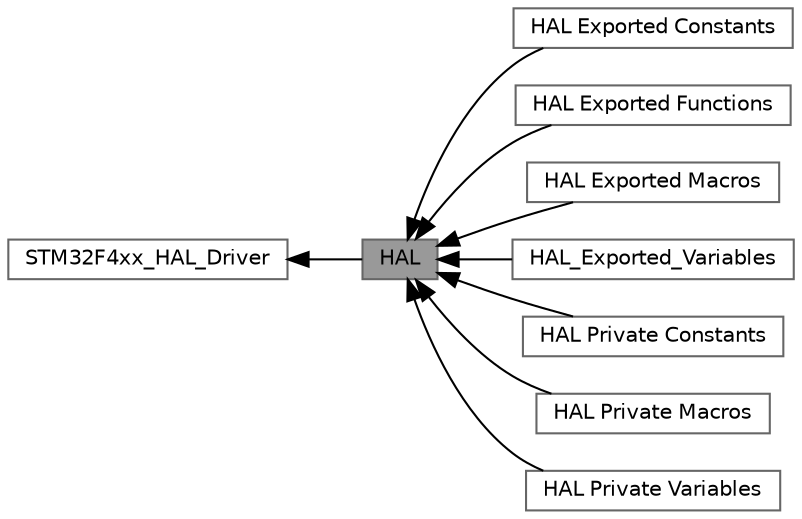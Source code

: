 digraph "HAL"
{
 // LATEX_PDF_SIZE
  bgcolor="transparent";
  edge [fontname=Helvetica,fontsize=10,labelfontname=Helvetica,labelfontsize=10];
  node [fontname=Helvetica,fontsize=10,shape=box,height=0.2,width=0.4];
  rankdir=LR;
  Node1 [id="Node000001",label="HAL",height=0.2,width=0.4,color="gray40", fillcolor="grey60", style="filled", fontcolor="black",tooltip="HAL module driver."];
  Node3 [id="Node000003",label="HAL Exported Constants",height=0.2,width=0.4,color="grey40", fillcolor="white", style="filled",URL="$group__HAL__Exported__Constants.html",tooltip=" "];
  Node8 [id="Node000008",label="HAL Exported Functions",height=0.2,width=0.4,color="grey40", fillcolor="white", style="filled",URL="$group__HAL__Exported__Functions.html",tooltip=" "];
  Node4 [id="Node000004",label="HAL Exported Macros",height=0.2,width=0.4,color="grey40", fillcolor="white", style="filled",URL="$group__HAL__Exported__Macros.html",tooltip=" "];
  Node9 [id="Node000009",label="HAL_Exported_Variables",height=0.2,width=0.4,color="grey40", fillcolor="white", style="filled",URL="$group__HAL__Exported__Variables.html",tooltip=" "];
  Node7 [id="Node000007",label="HAL Private Constants",height=0.2,width=0.4,color="grey40", fillcolor="white", style="filled",URL="$group__HAL__Private__Constants.html",tooltip=" "];
  Node5 [id="Node000005",label="HAL Private Macros",height=0.2,width=0.4,color="grey40", fillcolor="white", style="filled",URL="$group__HAL__Private__Macros.html",tooltip=" "];
  Node6 [id="Node000006",label="HAL Private Variables",height=0.2,width=0.4,color="grey40", fillcolor="white", style="filled",URL="$group__HAL__Private__Variables.html",tooltip=" "];
  Node2 [id="Node000002",label="STM32F4xx_HAL_Driver",height=0.2,width=0.4,color="grey40", fillcolor="white", style="filled",URL="$group__STM32F4xx__HAL__Driver.html",tooltip=" "];
  Node2->Node1 [shape=plaintext, dir="back", style="solid"];
  Node1->Node3 [shape=plaintext, dir="back", style="solid"];
  Node1->Node4 [shape=plaintext, dir="back", style="solid"];
  Node1->Node5 [shape=plaintext, dir="back", style="solid"];
  Node1->Node6 [shape=plaintext, dir="back", style="solid"];
  Node1->Node7 [shape=plaintext, dir="back", style="solid"];
  Node1->Node8 [shape=plaintext, dir="back", style="solid"];
  Node1->Node9 [shape=plaintext, dir="back", style="solid"];
}
